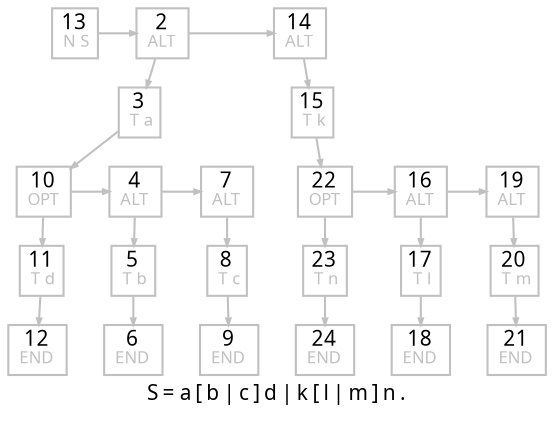 digraph G {
  fontname = Menlo
  fontsize = 10
  node [fontname = Menlo, fontsize = 10, color = gray, height = 0, width = 0, margin= 0.04]
  edge [fontname = Menlo, fontsize = 10, color = gray, arrowsize = 0.3]
  graph [ordering = out, ranksep = 0.2]
  rankdir = "TB"
    node [shape = box]
    label = <S = a [ b | c ] d | k [ l | m ] n .>
    13 [label = <13<br/><font color="gray" point-size="8.0"> N S</font>>]
    13 -> 2 {rank = same; 13; 2;}
    2 [label = <2<br/><font color="gray" point-size="8.0"> ALT </font>>]
    2 -> 14 {rank = same; 2; 14;}
    14 [label = <14<br/><font color="gray" point-size="8.0"> ALT </font>>]
    14 -> 15
    15 [label = <15<br/><font color="gray" point-size="8.0"> T k</font>>]
    15 -> 22
    22 [label = <22<br/><font color="gray" point-size="8.0"> OPT </font>>]
    22 -> 16 {rank = same; 22; 16;}
    16 [label = <16<br/><font color="gray" point-size="8.0"> ALT </font>>]
    16 -> 19 {rank = same; 16; 19;}
    19 [label = <19<br/><font color="gray" point-size="8.0"> ALT </font>>]
    19 -> 20
    20 [label = <20<br/><font color="gray" point-size="8.0"> T m</font>>]
    20 -> 21
    21 [label = <21<br/><font color="gray" point-size="8.0"> END </font>>]
    16 -> 17
    17 [label = <17<br/><font color="gray" point-size="8.0"> T l</font>>]
    17 -> 18
    18 [label = <18<br/><font color="gray" point-size="8.0"> END </font>>]
    22 -> 23
    23 [label = <23<br/><font color="gray" point-size="8.0"> T n</font>>]
    23 -> 24
    24 [label = <24<br/><font color="gray" point-size="8.0"> END </font>>]
    2 -> 3
    3 [label = <3<br/><font color="gray" point-size="8.0"> T a</font>>]
    3 -> 10
    10 [label = <10<br/><font color="gray" point-size="8.0"> OPT </font>>]
    10 -> 4 {rank = same; 10; 4;}
    4 [label = <4<br/><font color="gray" point-size="8.0"> ALT </font>>]
    4 -> 7 {rank = same; 4; 7;}
    7 [label = <7<br/><font color="gray" point-size="8.0"> ALT </font>>]
    7 -> 8
    8 [label = <8<br/><font color="gray" point-size="8.0"> T c</font>>]
    8 -> 9
    9 [label = <9<br/><font color="gray" point-size="8.0"> END </font>>]
    4 -> 5
    5 [label = <5<br/><font color="gray" point-size="8.0"> T b</font>>]
    5 -> 6
    6 [label = <6<br/><font color="gray" point-size="8.0"> END </font>>]
    10 -> 11
    11 [label = <11<br/><font color="gray" point-size="8.0"> T d</font>>]
    11 -> 12
    12 [label = <12<br/><font color="gray" point-size="8.0"> END </font>>]
}
